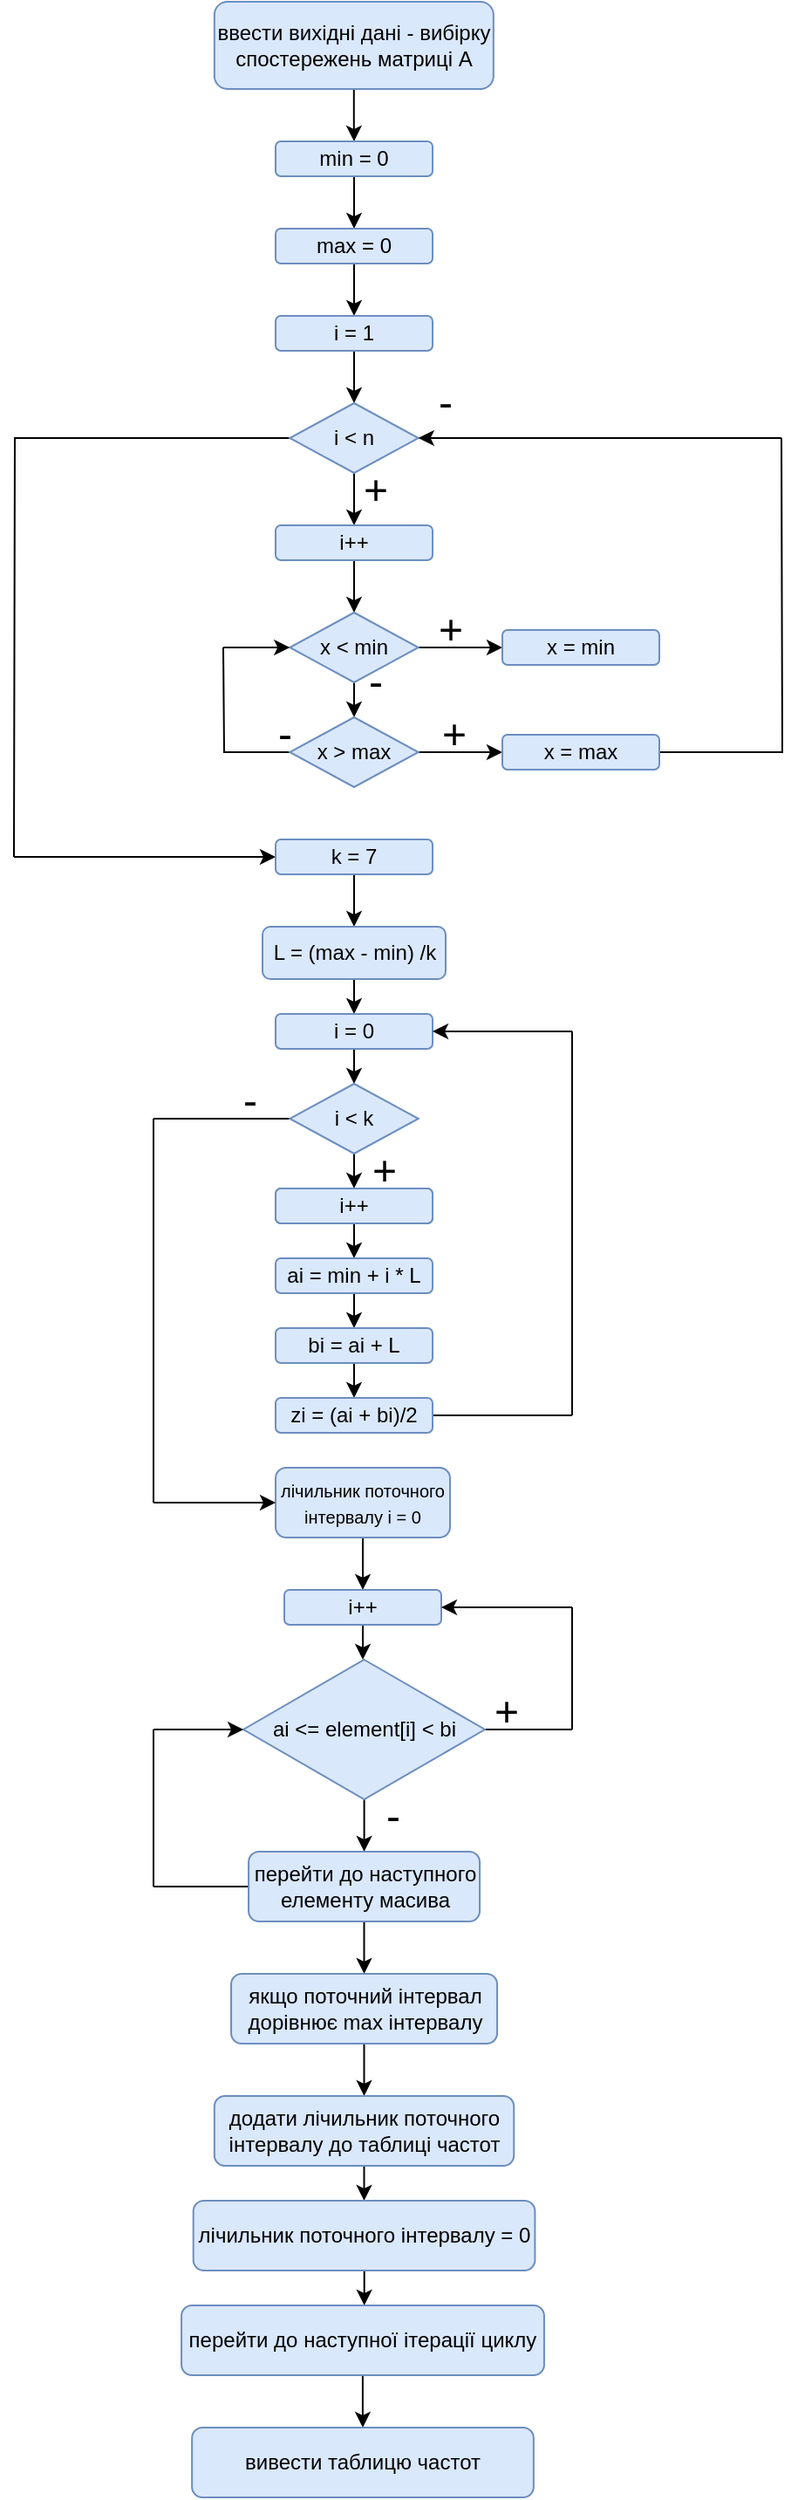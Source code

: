 <mxfile version="21.2.3" type="github">
  <diagram name="Page-1" id="l96JLhfkSOHOnqSVqiax">
    <mxGraphModel dx="865" dy="809" grid="1" gridSize="10" guides="1" tooltips="1" connect="1" arrows="1" fold="1" page="1" pageScale="1" pageWidth="850" pageHeight="1100" math="0" shadow="0">
      <root>
        <mxCell id="0" />
        <mxCell id="1" parent="0" />
        <mxCell id="bxujlxGwsXfTDUyVFqjD-3" style="edgeStyle=orthogonalEdgeStyle;rounded=0;orthogonalLoop=1;jettySize=auto;html=1;" edge="1" parent="1" source="bxujlxGwsXfTDUyVFqjD-2">
          <mxGeometry relative="1" as="geometry">
            <mxPoint x="395" y="130" as="targetPoint" />
          </mxGeometry>
        </mxCell>
        <mxCell id="bxujlxGwsXfTDUyVFqjD-2" value="ввести вихідні дані - вибірку спостережень матриці А" style="rounded=1;whiteSpace=wrap;html=1;fillColor=#dae8fc;strokeColor=#6c8ebf;" vertex="1" parent="1">
          <mxGeometry x="314.92" y="50" width="160" height="50" as="geometry" />
        </mxCell>
        <mxCell id="bxujlxGwsXfTDUyVFqjD-6" style="edgeStyle=orthogonalEdgeStyle;rounded=0;orthogonalLoop=1;jettySize=auto;html=1;" edge="1" parent="1" source="bxujlxGwsXfTDUyVFqjD-5">
          <mxGeometry relative="1" as="geometry">
            <mxPoint x="395" y="180" as="targetPoint" />
          </mxGeometry>
        </mxCell>
        <mxCell id="bxujlxGwsXfTDUyVFqjD-5" value="min = 0" style="rounded=1;whiteSpace=wrap;html=1;fillColor=#dae8fc;strokeColor=#6c8ebf;" vertex="1" parent="1">
          <mxGeometry x="350" y="130" width="90" height="20" as="geometry" />
        </mxCell>
        <mxCell id="bxujlxGwsXfTDUyVFqjD-8" style="edgeStyle=orthogonalEdgeStyle;rounded=0;orthogonalLoop=1;jettySize=auto;html=1;" edge="1" parent="1" source="bxujlxGwsXfTDUyVFqjD-7">
          <mxGeometry relative="1" as="geometry">
            <mxPoint x="395" y="230" as="targetPoint" />
          </mxGeometry>
        </mxCell>
        <mxCell id="bxujlxGwsXfTDUyVFqjD-7" value="max = 0" style="rounded=1;whiteSpace=wrap;html=1;fillColor=#dae8fc;strokeColor=#6c8ebf;" vertex="1" parent="1">
          <mxGeometry x="350" y="180" width="90" height="20" as="geometry" />
        </mxCell>
        <mxCell id="bxujlxGwsXfTDUyVFqjD-10" style="edgeStyle=orthogonalEdgeStyle;rounded=0;orthogonalLoop=1;jettySize=auto;html=1;" edge="1" parent="1" source="bxujlxGwsXfTDUyVFqjD-9">
          <mxGeometry relative="1" as="geometry">
            <mxPoint x="395" y="280" as="targetPoint" />
          </mxGeometry>
        </mxCell>
        <mxCell id="bxujlxGwsXfTDUyVFqjD-9" value="&lt;div&gt;i = 1&lt;br&gt;&lt;/div&gt;" style="rounded=1;whiteSpace=wrap;html=1;fillColor=#dae8fc;strokeColor=#6c8ebf;" vertex="1" parent="1">
          <mxGeometry x="350" y="230" width="90" height="20" as="geometry" />
        </mxCell>
        <mxCell id="bxujlxGwsXfTDUyVFqjD-14" style="edgeStyle=orthogonalEdgeStyle;rounded=0;orthogonalLoop=1;jettySize=auto;html=1;" edge="1" parent="1" source="bxujlxGwsXfTDUyVFqjD-11">
          <mxGeometry relative="1" as="geometry">
            <mxPoint x="395" y="350" as="targetPoint" />
          </mxGeometry>
        </mxCell>
        <mxCell id="bxujlxGwsXfTDUyVFqjD-38" style="edgeStyle=orthogonalEdgeStyle;rounded=0;orthogonalLoop=1;jettySize=auto;html=1;endArrow=none;endFill=0;" edge="1" parent="1" source="bxujlxGwsXfTDUyVFqjD-11">
          <mxGeometry relative="1" as="geometry">
            <mxPoint x="200.0" y="540" as="targetPoint" />
          </mxGeometry>
        </mxCell>
        <mxCell id="bxujlxGwsXfTDUyVFqjD-11" value="i &amp;lt; n" style="rhombus;whiteSpace=wrap;html=1;fillColor=#dae8fc;strokeColor=#6c8ebf;" vertex="1" parent="1">
          <mxGeometry x="358.13" y="280" width="73.75" height="40" as="geometry" />
        </mxCell>
        <mxCell id="bxujlxGwsXfTDUyVFqjD-16" style="edgeStyle=orthogonalEdgeStyle;rounded=0;orthogonalLoop=1;jettySize=auto;html=1;" edge="1" parent="1" source="bxujlxGwsXfTDUyVFqjD-15">
          <mxGeometry relative="1" as="geometry">
            <mxPoint x="395" y="400" as="targetPoint" />
          </mxGeometry>
        </mxCell>
        <mxCell id="bxujlxGwsXfTDUyVFqjD-15" value="i++" style="rounded=1;whiteSpace=wrap;html=1;fillColor=#dae8fc;strokeColor=#6c8ebf;" vertex="1" parent="1">
          <mxGeometry x="350" y="350" width="90" height="20" as="geometry" />
        </mxCell>
        <mxCell id="bxujlxGwsXfTDUyVFqjD-20" style="edgeStyle=orthogonalEdgeStyle;rounded=0;orthogonalLoop=1;jettySize=auto;html=1;" edge="1" parent="1" source="bxujlxGwsXfTDUyVFqjD-19">
          <mxGeometry relative="1" as="geometry">
            <mxPoint x="480" y="420" as="targetPoint" />
          </mxGeometry>
        </mxCell>
        <mxCell id="bxujlxGwsXfTDUyVFqjD-22" style="edgeStyle=orthogonalEdgeStyle;rounded=0;orthogonalLoop=1;jettySize=auto;html=1;" edge="1" parent="1" source="bxujlxGwsXfTDUyVFqjD-19">
          <mxGeometry relative="1" as="geometry">
            <mxPoint x="395.005" y="460" as="targetPoint" />
          </mxGeometry>
        </mxCell>
        <mxCell id="bxujlxGwsXfTDUyVFqjD-19" value="x &amp;lt; min" style="rhombus;whiteSpace=wrap;html=1;fillColor=#dae8fc;strokeColor=#6c8ebf;" vertex="1" parent="1">
          <mxGeometry x="358.13" y="400" width="73.75" height="40" as="geometry" />
        </mxCell>
        <mxCell id="bxujlxGwsXfTDUyVFqjD-21" value="x = min" style="rounded=1;whiteSpace=wrap;html=1;fillColor=#dae8fc;strokeColor=#6c8ebf;" vertex="1" parent="1">
          <mxGeometry x="480" y="410" width="90" height="20" as="geometry" />
        </mxCell>
        <mxCell id="bxujlxGwsXfTDUyVFqjD-24" style="edgeStyle=orthogonalEdgeStyle;rounded=0;orthogonalLoop=1;jettySize=auto;html=1;" edge="1" parent="1" source="bxujlxGwsXfTDUyVFqjD-23">
          <mxGeometry relative="1" as="geometry">
            <mxPoint x="480" y="480" as="targetPoint" />
          </mxGeometry>
        </mxCell>
        <mxCell id="bxujlxGwsXfTDUyVFqjD-28" style="edgeStyle=orthogonalEdgeStyle;rounded=0;orthogonalLoop=1;jettySize=auto;html=1;endArrow=none;endFill=0;" edge="1" parent="1" source="bxujlxGwsXfTDUyVFqjD-23">
          <mxGeometry relative="1" as="geometry">
            <mxPoint x="320.0" y="420" as="targetPoint" />
          </mxGeometry>
        </mxCell>
        <mxCell id="bxujlxGwsXfTDUyVFqjD-23" value="x &amp;gt; max" style="rhombus;whiteSpace=wrap;html=1;fillColor=#dae8fc;strokeColor=#6c8ebf;" vertex="1" parent="1">
          <mxGeometry x="358.13" y="460" width="73.75" height="40" as="geometry" />
        </mxCell>
        <mxCell id="bxujlxGwsXfTDUyVFqjD-26" style="edgeStyle=orthogonalEdgeStyle;rounded=0;orthogonalLoop=1;jettySize=auto;html=1;endArrow=none;endFill=0;" edge="1" parent="1" source="bxujlxGwsXfTDUyVFqjD-25">
          <mxGeometry relative="1" as="geometry">
            <mxPoint x="640" y="300" as="targetPoint" />
          </mxGeometry>
        </mxCell>
        <mxCell id="bxujlxGwsXfTDUyVFqjD-25" value="x = max" style="rounded=1;whiteSpace=wrap;html=1;fillColor=#dae8fc;strokeColor=#6c8ebf;" vertex="1" parent="1">
          <mxGeometry x="480" y="470" width="90" height="20" as="geometry" />
        </mxCell>
        <mxCell id="bxujlxGwsXfTDUyVFqjD-27" value="" style="endArrow=classic;html=1;rounded=0;entryX=1;entryY=0.5;entryDx=0;entryDy=0;" edge="1" parent="1" target="bxujlxGwsXfTDUyVFqjD-11">
          <mxGeometry width="50" height="50" relative="1" as="geometry">
            <mxPoint x="640" y="300" as="sourcePoint" />
            <mxPoint x="430" y="410" as="targetPoint" />
          </mxGeometry>
        </mxCell>
        <mxCell id="bxujlxGwsXfTDUyVFqjD-29" value="" style="endArrow=classic;html=1;rounded=0;entryX=0;entryY=0.5;entryDx=0;entryDy=0;" edge="1" parent="1" target="bxujlxGwsXfTDUyVFqjD-19">
          <mxGeometry width="50" height="50" relative="1" as="geometry">
            <mxPoint x="320" y="420" as="sourcePoint" />
            <mxPoint x="430" y="410" as="targetPoint" />
          </mxGeometry>
        </mxCell>
        <mxCell id="bxujlxGwsXfTDUyVFqjD-30" value="&lt;font style=&quot;font-size: 24px;&quot;&gt;+&lt;/font&gt;" style="text;html=1;align=center;verticalAlign=middle;resizable=0;points=[];autosize=1;strokeColor=none;fillColor=none;" vertex="1" parent="1">
          <mxGeometry x="430" y="390" width="40" height="40" as="geometry" />
        </mxCell>
        <mxCell id="bxujlxGwsXfTDUyVFqjD-31" value="&lt;font style=&quot;font-size: 24px;&quot;&gt;+&lt;/font&gt;" style="text;html=1;align=center;verticalAlign=middle;resizable=0;points=[];autosize=1;strokeColor=none;fillColor=none;" vertex="1" parent="1">
          <mxGeometry x="386.88" y="310" width="40" height="40" as="geometry" />
        </mxCell>
        <mxCell id="bxujlxGwsXfTDUyVFqjD-32" value="&lt;font style=&quot;font-size: 24px;&quot;&gt;+&lt;/font&gt;" style="text;html=1;align=center;verticalAlign=middle;resizable=0;points=[];autosize=1;strokeColor=none;fillColor=none;" vertex="1" parent="1">
          <mxGeometry x="431.88" y="450" width="40" height="40" as="geometry" />
        </mxCell>
        <mxCell id="bxujlxGwsXfTDUyVFqjD-33" value="&lt;font style=&quot;font-size: 24px;&quot;&gt;-&lt;/font&gt;" style="text;html=1;align=center;verticalAlign=middle;resizable=0;points=[];autosize=1;strokeColor=none;fillColor=none;" vertex="1" parent="1">
          <mxGeometry x="391.88" y="420" width="30" height="40" as="geometry" />
        </mxCell>
        <mxCell id="bxujlxGwsXfTDUyVFqjD-34" value="&lt;font style=&quot;font-size: 24px;&quot;&gt;-&lt;/font&gt;" style="text;html=1;align=center;verticalAlign=middle;resizable=0;points=[];autosize=1;strokeColor=none;fillColor=none;" vertex="1" parent="1">
          <mxGeometry x="340" y="450" width="30" height="40" as="geometry" />
        </mxCell>
        <mxCell id="bxujlxGwsXfTDUyVFqjD-36" value="&lt;font style=&quot;font-size: 24px;&quot;&gt;-&lt;/font&gt;" style="text;html=1;align=center;verticalAlign=middle;resizable=0;points=[];autosize=1;strokeColor=none;fillColor=none;" vertex="1" parent="1">
          <mxGeometry x="431.88" y="260" width="30" height="40" as="geometry" />
        </mxCell>
        <mxCell id="bxujlxGwsXfTDUyVFqjD-39" value="" style="endArrow=classic;html=1;rounded=0;" edge="1" parent="1">
          <mxGeometry width="50" height="50" relative="1" as="geometry">
            <mxPoint x="200" y="540" as="sourcePoint" />
            <mxPoint x="350" y="540" as="targetPoint" />
          </mxGeometry>
        </mxCell>
        <mxCell id="bxujlxGwsXfTDUyVFqjD-41" style="edgeStyle=orthogonalEdgeStyle;rounded=0;orthogonalLoop=1;jettySize=auto;html=1;" edge="1" parent="1" source="bxujlxGwsXfTDUyVFqjD-40">
          <mxGeometry relative="1" as="geometry">
            <mxPoint x="395" y="580" as="targetPoint" />
          </mxGeometry>
        </mxCell>
        <mxCell id="bxujlxGwsXfTDUyVFqjD-40" value="&lt;div&gt;k = 7&lt;br&gt;&lt;/div&gt;" style="rounded=1;whiteSpace=wrap;html=1;fillColor=#dae8fc;strokeColor=#6c8ebf;" vertex="1" parent="1">
          <mxGeometry x="350.01" y="530" width="90" height="20" as="geometry" />
        </mxCell>
        <mxCell id="bxujlxGwsXfTDUyVFqjD-44" style="edgeStyle=orthogonalEdgeStyle;rounded=0;orthogonalLoop=1;jettySize=auto;html=1;" edge="1" parent="1" source="bxujlxGwsXfTDUyVFqjD-42">
          <mxGeometry relative="1" as="geometry">
            <mxPoint x="395" y="630" as="targetPoint" />
          </mxGeometry>
        </mxCell>
        <mxCell id="bxujlxGwsXfTDUyVFqjD-42" value="L = (max - min) /k" style="rounded=1;whiteSpace=wrap;html=1;fillColor=#dae8fc;strokeColor=#6c8ebf;" vertex="1" parent="1">
          <mxGeometry x="342.5" y="580" width="105" height="30" as="geometry" />
        </mxCell>
        <mxCell id="bxujlxGwsXfTDUyVFqjD-46" style="edgeStyle=orthogonalEdgeStyle;rounded=0;orthogonalLoop=1;jettySize=auto;html=1;" edge="1" parent="1" source="bxujlxGwsXfTDUyVFqjD-45">
          <mxGeometry relative="1" as="geometry">
            <mxPoint x="395.0" y="670" as="targetPoint" />
          </mxGeometry>
        </mxCell>
        <mxCell id="bxujlxGwsXfTDUyVFqjD-45" value="&lt;div&gt;i = 0&lt;/div&gt;" style="rounded=1;whiteSpace=wrap;html=1;fillColor=#dae8fc;strokeColor=#6c8ebf;" vertex="1" parent="1">
          <mxGeometry x="350" y="630" width="90" height="20" as="geometry" />
        </mxCell>
        <mxCell id="bxujlxGwsXfTDUyVFqjD-48" style="edgeStyle=orthogonalEdgeStyle;rounded=0;orthogonalLoop=1;jettySize=auto;html=1;" edge="1" parent="1" source="bxujlxGwsXfTDUyVFqjD-47">
          <mxGeometry relative="1" as="geometry">
            <mxPoint x="395.005" y="730" as="targetPoint" />
          </mxGeometry>
        </mxCell>
        <mxCell id="bxujlxGwsXfTDUyVFqjD-64" style="edgeStyle=orthogonalEdgeStyle;rounded=0;orthogonalLoop=1;jettySize=auto;html=1;endArrow=none;endFill=0;" edge="1" parent="1" source="bxujlxGwsXfTDUyVFqjD-47">
          <mxGeometry relative="1" as="geometry">
            <mxPoint x="280.0" y="690" as="targetPoint" />
          </mxGeometry>
        </mxCell>
        <mxCell id="bxujlxGwsXfTDUyVFqjD-47" value="i &amp;lt; k" style="rhombus;whiteSpace=wrap;html=1;fillColor=#dae8fc;strokeColor=#6c8ebf;" vertex="1" parent="1">
          <mxGeometry x="358.13" y="670" width="73.75" height="40" as="geometry" />
        </mxCell>
        <mxCell id="bxujlxGwsXfTDUyVFqjD-51" style="edgeStyle=orthogonalEdgeStyle;rounded=0;orthogonalLoop=1;jettySize=auto;html=1;" edge="1" parent="1" source="bxujlxGwsXfTDUyVFqjD-49">
          <mxGeometry relative="1" as="geometry">
            <mxPoint x="395.0" y="770" as="targetPoint" />
          </mxGeometry>
        </mxCell>
        <mxCell id="bxujlxGwsXfTDUyVFqjD-49" value="i++" style="rounded=1;whiteSpace=wrap;html=1;fillColor=#dae8fc;strokeColor=#6c8ebf;" vertex="1" parent="1">
          <mxGeometry x="350" y="730" width="90" height="20" as="geometry" />
        </mxCell>
        <mxCell id="bxujlxGwsXfTDUyVFqjD-52" value="i++" style="rounded=1;whiteSpace=wrap;html=1;fillColor=#dae8fc;strokeColor=#6c8ebf;" vertex="1" parent="1">
          <mxGeometry x="350" y="730" width="90" height="20" as="geometry" />
        </mxCell>
        <mxCell id="bxujlxGwsXfTDUyVFqjD-56" style="edgeStyle=orthogonalEdgeStyle;rounded=0;orthogonalLoop=1;jettySize=auto;html=1;" edge="1" parent="1" source="bxujlxGwsXfTDUyVFqjD-53">
          <mxGeometry relative="1" as="geometry">
            <mxPoint x="395.0" y="810" as="targetPoint" />
          </mxGeometry>
        </mxCell>
        <mxCell id="bxujlxGwsXfTDUyVFqjD-53" value="ai = min + i * L" style="rounded=1;whiteSpace=wrap;html=1;fillColor=#dae8fc;strokeColor=#6c8ebf;" vertex="1" parent="1">
          <mxGeometry x="350" y="770" width="90" height="20" as="geometry" />
        </mxCell>
        <mxCell id="bxujlxGwsXfTDUyVFqjD-58" style="edgeStyle=orthogonalEdgeStyle;rounded=0;orthogonalLoop=1;jettySize=auto;html=1;" edge="1" parent="1" source="bxujlxGwsXfTDUyVFqjD-57">
          <mxGeometry relative="1" as="geometry">
            <mxPoint x="395.01" y="850" as="targetPoint" />
          </mxGeometry>
        </mxCell>
        <mxCell id="bxujlxGwsXfTDUyVFqjD-57" value="bi = ai + L" style="rounded=1;whiteSpace=wrap;html=1;fillColor=#dae8fc;strokeColor=#6c8ebf;" vertex="1" parent="1">
          <mxGeometry x="350.01" y="810" width="90" height="20" as="geometry" />
        </mxCell>
        <mxCell id="bxujlxGwsXfTDUyVFqjD-60" style="edgeStyle=orthogonalEdgeStyle;rounded=0;orthogonalLoop=1;jettySize=auto;html=1;endArrow=none;endFill=0;" edge="1" parent="1" source="bxujlxGwsXfTDUyVFqjD-59">
          <mxGeometry relative="1" as="geometry">
            <mxPoint x="520" y="860" as="targetPoint" />
          </mxGeometry>
        </mxCell>
        <mxCell id="bxujlxGwsXfTDUyVFqjD-59" value="zi = (ai + bi)/2" style="rounded=1;whiteSpace=wrap;html=1;fillColor=#dae8fc;strokeColor=#6c8ebf;" vertex="1" parent="1">
          <mxGeometry x="350" y="850" width="90" height="20" as="geometry" />
        </mxCell>
        <mxCell id="bxujlxGwsXfTDUyVFqjD-61" value="" style="endArrow=none;html=1;rounded=0;endFill=0;" edge="1" parent="1">
          <mxGeometry width="50" height="50" relative="1" as="geometry">
            <mxPoint x="520" y="860" as="sourcePoint" />
            <mxPoint x="520" y="640" as="targetPoint" />
          </mxGeometry>
        </mxCell>
        <mxCell id="bxujlxGwsXfTDUyVFqjD-62" value="" style="endArrow=classic;html=1;rounded=0;entryX=1;entryY=0.5;entryDx=0;entryDy=0;" edge="1" parent="1" target="bxujlxGwsXfTDUyVFqjD-45">
          <mxGeometry width="50" height="50" relative="1" as="geometry">
            <mxPoint x="520" y="640" as="sourcePoint" />
            <mxPoint x="430" y="800" as="targetPoint" />
          </mxGeometry>
        </mxCell>
        <mxCell id="bxujlxGwsXfTDUyVFqjD-63" value="&lt;font style=&quot;font-size: 24px;&quot;&gt;+&lt;/font&gt;" style="text;html=1;align=center;verticalAlign=middle;resizable=0;points=[];autosize=1;strokeColor=none;fillColor=none;" vertex="1" parent="1">
          <mxGeometry x="391.88" y="700" width="40" height="40" as="geometry" />
        </mxCell>
        <mxCell id="bxujlxGwsXfTDUyVFqjD-70" style="edgeStyle=orthogonalEdgeStyle;rounded=0;orthogonalLoop=1;jettySize=auto;html=1;" edge="1" parent="1" source="bxujlxGwsXfTDUyVFqjD-67">
          <mxGeometry relative="1" as="geometry">
            <mxPoint x="400.005" y="960" as="targetPoint" />
          </mxGeometry>
        </mxCell>
        <mxCell id="bxujlxGwsXfTDUyVFqjD-67" value="&lt;font style=&quot;font-size: 10px;&quot;&gt;лічильник поточного інтервалу i = 0&lt;/font&gt;" style="rounded=1;whiteSpace=wrap;html=1;fillColor=#dae8fc;strokeColor=#6c8ebf;" vertex="1" parent="1">
          <mxGeometry x="350.01" y="890" width="99.99" height="40" as="geometry" />
        </mxCell>
        <mxCell id="bxujlxGwsXfTDUyVFqjD-68" value="" style="endArrow=none;html=1;rounded=0;" edge="1" parent="1">
          <mxGeometry width="50" height="50" relative="1" as="geometry">
            <mxPoint x="280" y="690" as="sourcePoint" />
            <mxPoint x="280" y="910" as="targetPoint" />
          </mxGeometry>
        </mxCell>
        <mxCell id="bxujlxGwsXfTDUyVFqjD-69" value="" style="endArrow=classic;html=1;rounded=0;" edge="1" parent="1">
          <mxGeometry width="50" height="50" relative="1" as="geometry">
            <mxPoint x="280" y="910" as="sourcePoint" />
            <mxPoint x="350" y="910" as="targetPoint" />
          </mxGeometry>
        </mxCell>
        <mxCell id="bxujlxGwsXfTDUyVFqjD-72" style="edgeStyle=orthogonalEdgeStyle;rounded=0;orthogonalLoop=1;jettySize=auto;html=1;" edge="1" parent="1" source="bxujlxGwsXfTDUyVFqjD-71">
          <mxGeometry relative="1" as="geometry">
            <mxPoint x="400.0" y="1000" as="targetPoint" />
          </mxGeometry>
        </mxCell>
        <mxCell id="bxujlxGwsXfTDUyVFqjD-71" value="i++" style="rounded=1;whiteSpace=wrap;html=1;fillColor=#dae8fc;strokeColor=#6c8ebf;" vertex="1" parent="1">
          <mxGeometry x="355" y="960" width="90" height="20" as="geometry" />
        </mxCell>
        <mxCell id="bxujlxGwsXfTDUyVFqjD-75" style="edgeStyle=orthogonalEdgeStyle;rounded=0;orthogonalLoop=1;jettySize=auto;html=1;" edge="1" parent="1" source="bxujlxGwsXfTDUyVFqjD-74">
          <mxGeometry relative="1" as="geometry">
            <mxPoint x="400.78" y="1110" as="targetPoint" />
          </mxGeometry>
        </mxCell>
        <mxCell id="bxujlxGwsXfTDUyVFqjD-79" style="edgeStyle=orthogonalEdgeStyle;rounded=0;orthogonalLoop=1;jettySize=auto;html=1;endArrow=none;endFill=0;" edge="1" parent="1" source="bxujlxGwsXfTDUyVFqjD-74">
          <mxGeometry relative="1" as="geometry">
            <mxPoint x="520" y="1040" as="targetPoint" />
          </mxGeometry>
        </mxCell>
        <mxCell id="bxujlxGwsXfTDUyVFqjD-74" value="ai &amp;lt;= element[i] &amp;lt; bi" style="rhombus;whiteSpace=wrap;html=1;fillColor=#dae8fc;strokeColor=#6c8ebf;" vertex="1" parent="1">
          <mxGeometry x="331.56" y="1000" width="138.44" height="80" as="geometry" />
        </mxCell>
        <mxCell id="bxujlxGwsXfTDUyVFqjD-85" style="edgeStyle=orthogonalEdgeStyle;rounded=0;orthogonalLoop=1;jettySize=auto;html=1;endArrow=none;endFill=0;" edge="1" parent="1" source="bxujlxGwsXfTDUyVFqjD-76">
          <mxGeometry relative="1" as="geometry">
            <mxPoint x="280" y="1130" as="targetPoint" />
            <Array as="points">
              <mxPoint x="280" y="1130" />
            </Array>
          </mxGeometry>
        </mxCell>
        <mxCell id="bxujlxGwsXfTDUyVFqjD-98" style="edgeStyle=orthogonalEdgeStyle;rounded=0;orthogonalLoop=1;jettySize=auto;html=1;entryX=0.5;entryY=0;entryDx=0;entryDy=0;" edge="1" parent="1" source="bxujlxGwsXfTDUyVFqjD-76" target="bxujlxGwsXfTDUyVFqjD-78">
          <mxGeometry relative="1" as="geometry" />
        </mxCell>
        <mxCell id="bxujlxGwsXfTDUyVFqjD-76" value="перейти до наступного елементу масива" style="rounded=1;whiteSpace=wrap;html=1;fillColor=#dae8fc;strokeColor=#6c8ebf;" vertex="1" parent="1">
          <mxGeometry x="334.53" y="1110" width="132.5" height="40" as="geometry" />
        </mxCell>
        <mxCell id="bxujlxGwsXfTDUyVFqjD-99" style="edgeStyle=orthogonalEdgeStyle;rounded=0;orthogonalLoop=1;jettySize=auto;html=1;entryX=0.5;entryY=0;entryDx=0;entryDy=0;" edge="1" parent="1" source="bxujlxGwsXfTDUyVFqjD-78" target="bxujlxGwsXfTDUyVFqjD-95">
          <mxGeometry relative="1" as="geometry" />
        </mxCell>
        <mxCell id="bxujlxGwsXfTDUyVFqjD-78" value="якщо поточний інтервал дорівнює max інтервалу" style="rounded=1;whiteSpace=wrap;html=1;fillColor=#dae8fc;strokeColor=#6c8ebf;" vertex="1" parent="1">
          <mxGeometry x="324.53" y="1180" width="152.5" height="40" as="geometry" />
        </mxCell>
        <mxCell id="bxujlxGwsXfTDUyVFqjD-80" value="" style="endArrow=none;html=1;rounded=0;endFill=0;" edge="1" parent="1">
          <mxGeometry width="50" height="50" relative="1" as="geometry">
            <mxPoint x="520" y="1040" as="sourcePoint" />
            <mxPoint x="520" y="970" as="targetPoint" />
          </mxGeometry>
        </mxCell>
        <mxCell id="bxujlxGwsXfTDUyVFqjD-81" value="" style="endArrow=classic;html=1;rounded=0;entryX=1;entryY=0.5;entryDx=0;entryDy=0;" edge="1" parent="1" target="bxujlxGwsXfTDUyVFqjD-71">
          <mxGeometry width="50" height="50" relative="1" as="geometry">
            <mxPoint x="520" y="970" as="sourcePoint" />
            <mxPoint x="380" y="1020" as="targetPoint" />
          </mxGeometry>
        </mxCell>
        <mxCell id="bxujlxGwsXfTDUyVFqjD-82" value="&lt;font style=&quot;font-size: 24px;&quot;&gt;+&lt;/font&gt;" style="text;html=1;align=center;verticalAlign=middle;resizable=0;points=[];autosize=1;strokeColor=none;fillColor=none;" vertex="1" parent="1">
          <mxGeometry x="461.88" y="1010" width="40" height="40" as="geometry" />
        </mxCell>
        <mxCell id="bxujlxGwsXfTDUyVFqjD-83" value="&lt;font style=&quot;font-size: 24px;&quot;&gt;-&lt;/font&gt;" style="text;html=1;align=center;verticalAlign=middle;resizable=0;points=[];autosize=1;strokeColor=none;fillColor=none;" vertex="1" parent="1">
          <mxGeometry x="320" y="660" width="30" height="40" as="geometry" />
        </mxCell>
        <mxCell id="bxujlxGwsXfTDUyVFqjD-84" value="&lt;font style=&quot;font-size: 24px;&quot;&gt;-&lt;/font&gt;" style="text;html=1;align=center;verticalAlign=middle;resizable=0;points=[];autosize=1;strokeColor=none;fillColor=none;" vertex="1" parent="1">
          <mxGeometry x="401.88" y="1070" width="30" height="40" as="geometry" />
        </mxCell>
        <mxCell id="bxujlxGwsXfTDUyVFqjD-87" value="" style="endArrow=none;html=1;rounded=0;" edge="1" parent="1">
          <mxGeometry width="50" height="50" relative="1" as="geometry">
            <mxPoint x="280" y="1130" as="sourcePoint" />
            <mxPoint x="280" y="1040" as="targetPoint" />
          </mxGeometry>
        </mxCell>
        <mxCell id="bxujlxGwsXfTDUyVFqjD-88" value="" style="endArrow=classic;html=1;rounded=0;entryX=0;entryY=0.5;entryDx=0;entryDy=0;" edge="1" parent="1" target="bxujlxGwsXfTDUyVFqjD-74">
          <mxGeometry width="50" height="50" relative="1" as="geometry">
            <mxPoint x="280" y="1040" as="sourcePoint" />
            <mxPoint x="380" y="1090" as="targetPoint" />
          </mxGeometry>
        </mxCell>
        <mxCell id="bxujlxGwsXfTDUyVFqjD-100" style="edgeStyle=orthogonalEdgeStyle;rounded=0;orthogonalLoop=1;jettySize=auto;html=1;" edge="1" parent="1" source="bxujlxGwsXfTDUyVFqjD-95">
          <mxGeometry relative="1" as="geometry">
            <mxPoint x="400.78" y="1310" as="targetPoint" />
          </mxGeometry>
        </mxCell>
        <mxCell id="bxujlxGwsXfTDUyVFqjD-95" value="додати лічильник поточного інтервалу до таблиці частот" style="rounded=1;whiteSpace=wrap;html=1;fillColor=#dae8fc;strokeColor=#6c8ebf;" vertex="1" parent="1">
          <mxGeometry x="314.92" y="1250" width="171.72" height="40" as="geometry" />
        </mxCell>
        <mxCell id="bxujlxGwsXfTDUyVFqjD-102" style="edgeStyle=orthogonalEdgeStyle;rounded=0;orthogonalLoop=1;jettySize=auto;html=1;" edge="1" parent="1" source="bxujlxGwsXfTDUyVFqjD-101">
          <mxGeometry relative="1" as="geometry">
            <mxPoint x="400.78" y="1370" as="targetPoint" />
          </mxGeometry>
        </mxCell>
        <mxCell id="bxujlxGwsXfTDUyVFqjD-101" value="&lt;div&gt;лічильник поточного інтервалу = 0&lt;/div&gt;" style="rounded=1;whiteSpace=wrap;html=1;fillColor=#dae8fc;strokeColor=#6c8ebf;" vertex="1" parent="1">
          <mxGeometry x="302.85" y="1310" width="195.86" height="40" as="geometry" />
        </mxCell>
        <mxCell id="bxujlxGwsXfTDUyVFqjD-104" style="edgeStyle=orthogonalEdgeStyle;rounded=0;orthogonalLoop=1;jettySize=auto;html=1;" edge="1" parent="1" source="bxujlxGwsXfTDUyVFqjD-103">
          <mxGeometry relative="1" as="geometry">
            <mxPoint x="400" y="1440" as="targetPoint" />
          </mxGeometry>
        </mxCell>
        <mxCell id="bxujlxGwsXfTDUyVFqjD-103" value="перейти до наступної ітерації циклу" style="rounded=1;whiteSpace=wrap;html=1;fillColor=#dae8fc;strokeColor=#6c8ebf;" vertex="1" parent="1">
          <mxGeometry x="296.04" y="1370" width="207.93" height="40" as="geometry" />
        </mxCell>
        <mxCell id="bxujlxGwsXfTDUyVFqjD-105" value="вивести таблицю частот" style="rounded=1;whiteSpace=wrap;html=1;fillColor=#dae8fc;strokeColor=#6c8ebf;" vertex="1" parent="1">
          <mxGeometry x="302.07" y="1440" width="195.86" height="40" as="geometry" />
        </mxCell>
      </root>
    </mxGraphModel>
  </diagram>
</mxfile>
